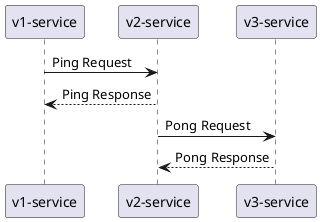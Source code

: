 @startuml
"v1-service" -> "v2-service": Ping Request
"v1-service" <-- "v2-service": Ping Response
"v2-service" -> "v3-service": Pong Request
"v2-service" <-- "v3-service": Pong Response
@enduml

